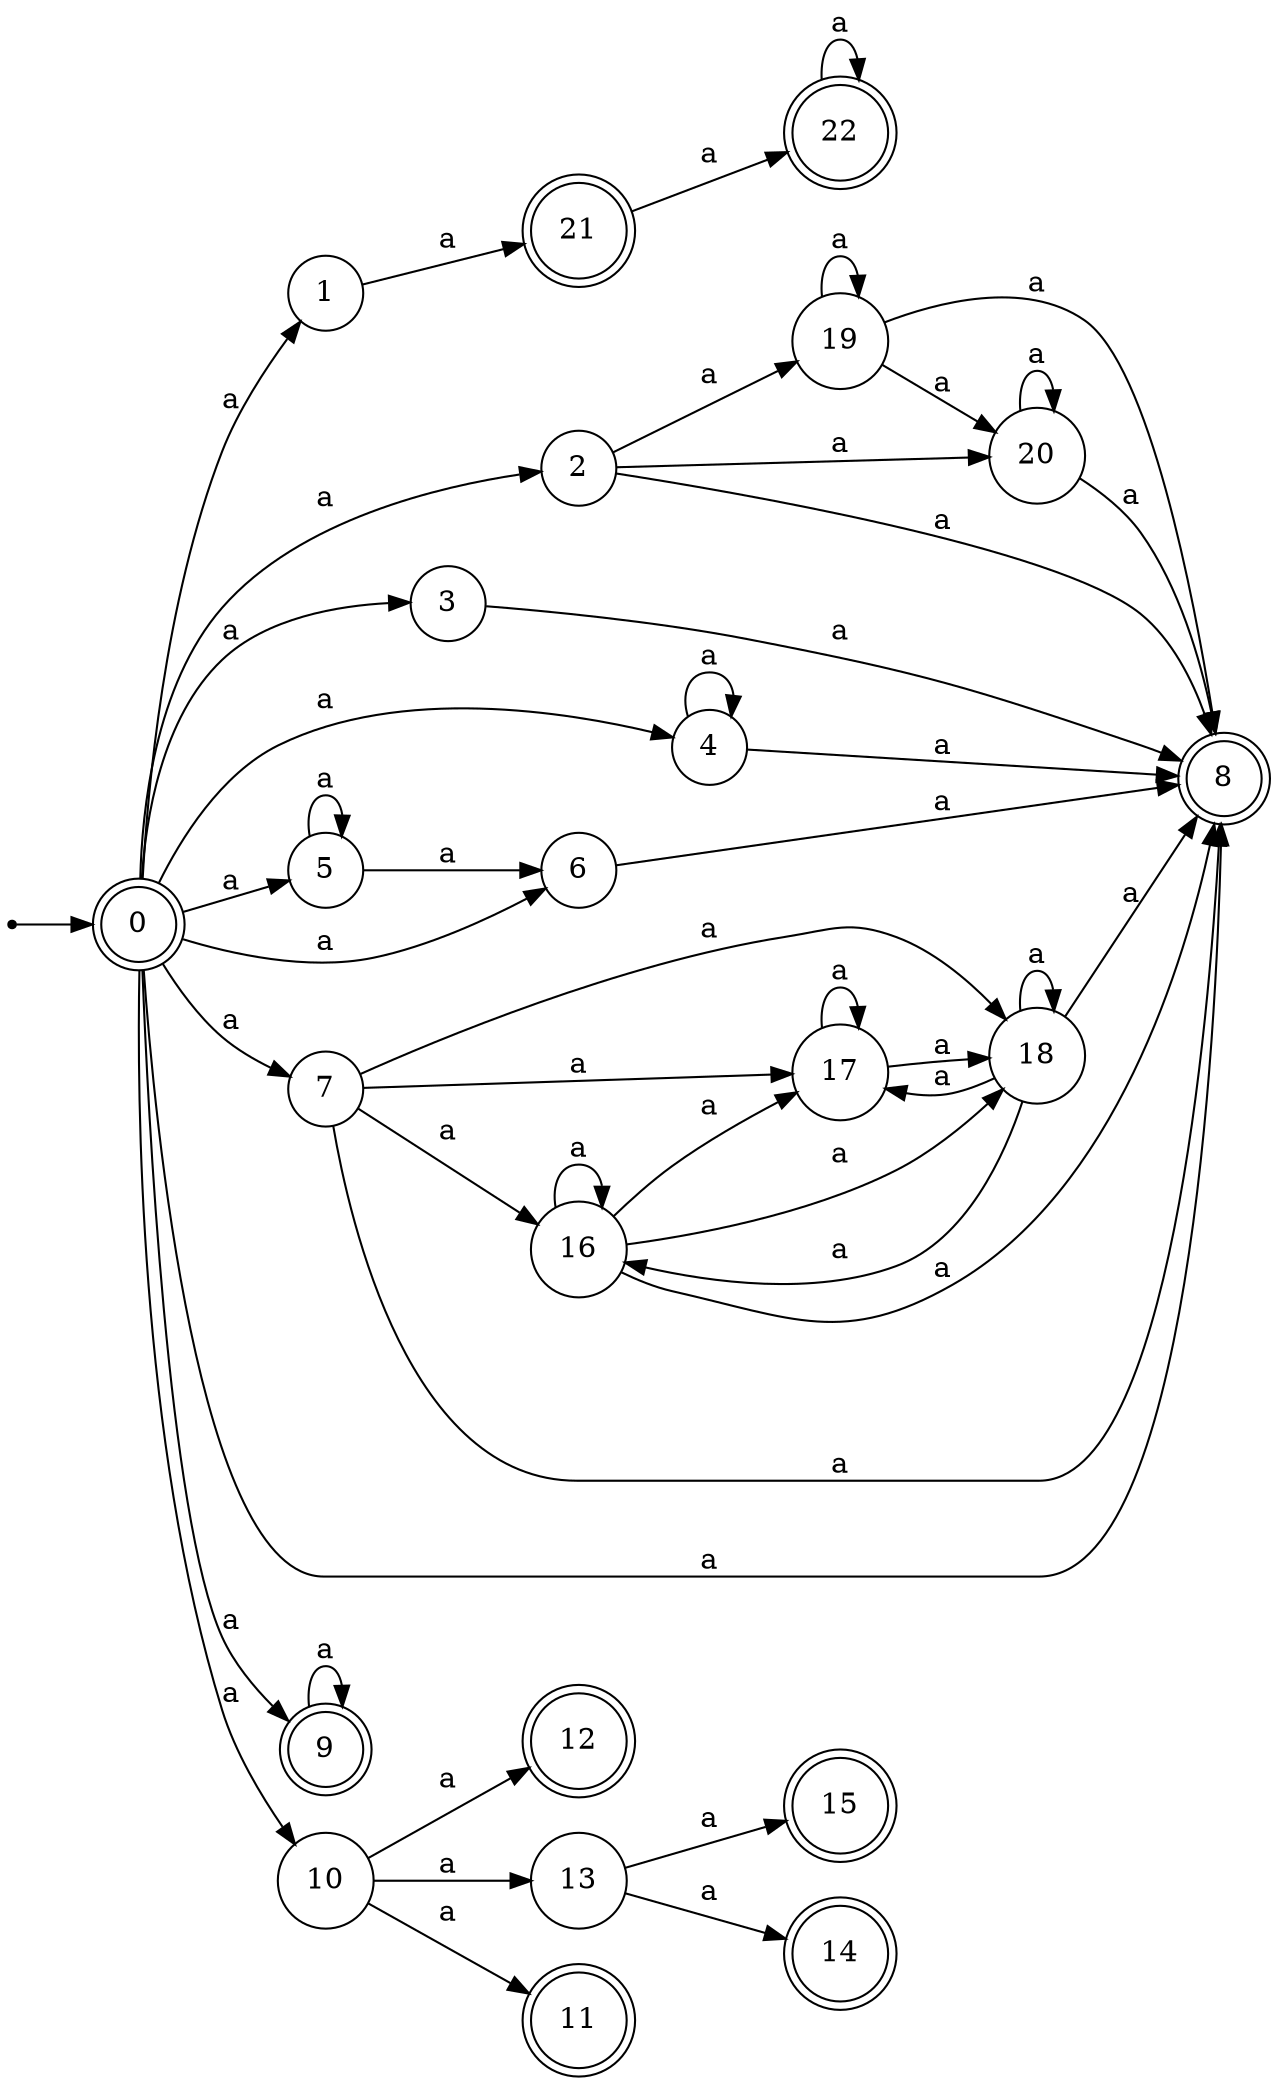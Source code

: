 digraph finite_state_machine {
rankdir=LR;
size="20,20";
node [shape = point]; "dummy0"
node [shape = doublecircle]; "0";"dummy0" -> "0";
node [shape = circle]; "1";
node [shape = circle]; "2";
node [shape = circle]; "3";
node [shape = circle]; "4";
node [shape = circle]; "5";
node [shape = circle]; "6";
node [shape = circle]; "7";
node [shape = doublecircle]; "8";node [shape = doublecircle]; "9";node [shape = circle]; "10";
node [shape = doublecircle]; "11";node [shape = doublecircle]; "12";node [shape = circle]; "13";
node [shape = doublecircle]; "14";node [shape = doublecircle]; "15";node [shape = circle]; "16";
node [shape = circle]; "17";
node [shape = circle]; "18";
node [shape = circle]; "19";
node [shape = circle]; "20";
node [shape = doublecircle]; "21";node [shape = doublecircle]; "22";"0" -> "1" [label = "a"];
 "0" -> "2" [label = "a"];
 "0" -> "3" [label = "a"];
 "0" -> "4" [label = "a"];
 "0" -> "5" [label = "a"];
 "0" -> "6" [label = "a"];
 "0" -> "7" [label = "a"];
 "0" -> "8" [label = "a"];
 "0" -> "9" [label = "a"];
 "0" -> "10" [label = "a"];
 "10" -> "11" [label = "a"];
 "10" -> "12" [label = "a"];
 "10" -> "13" [label = "a"];
 "13" -> "14" [label = "a"];
 "13" -> "15" [label = "a"];
 "9" -> "9" [label = "a"];
 "7" -> "16" [label = "a"];
 "7" -> "17" [label = "a"];
 "7" -> "18" [label = "a"];
 "7" -> "8" [label = "a"];
 "18" -> "16" [label = "a"];
 "18" -> "17" [label = "a"];
 "18" -> "18" [label = "a"];
 "18" -> "8" [label = "a"];
 "17" -> "17" [label = "a"];
 "17" -> "18" [label = "a"];
 "16" -> "16" [label = "a"];
 "16" -> "17" [label = "a"];
 "16" -> "18" [label = "a"];
 "16" -> "8" [label = "a"];
 "6" -> "8" [label = "a"];
 "5" -> "5" [label = "a"];
 "5" -> "6" [label = "a"];
 "4" -> "8" [label = "a"];
 "4" -> "4" [label = "a"];
 "3" -> "8" [label = "a"];
 "2" -> "8" [label = "a"];
 "2" -> "19" [label = "a"];
 "2" -> "20" [label = "a"];
 "20" -> "8" [label = "a"];
 "20" -> "20" [label = "a"];
 "19" -> "8" [label = "a"];
 "19" -> "19" [label = "a"];
 "19" -> "20" [label = "a"];
 "1" -> "21" [label = "a"];
 "21" -> "22" [label = "a"];
 "22" -> "22" [label = "a"];
 }
